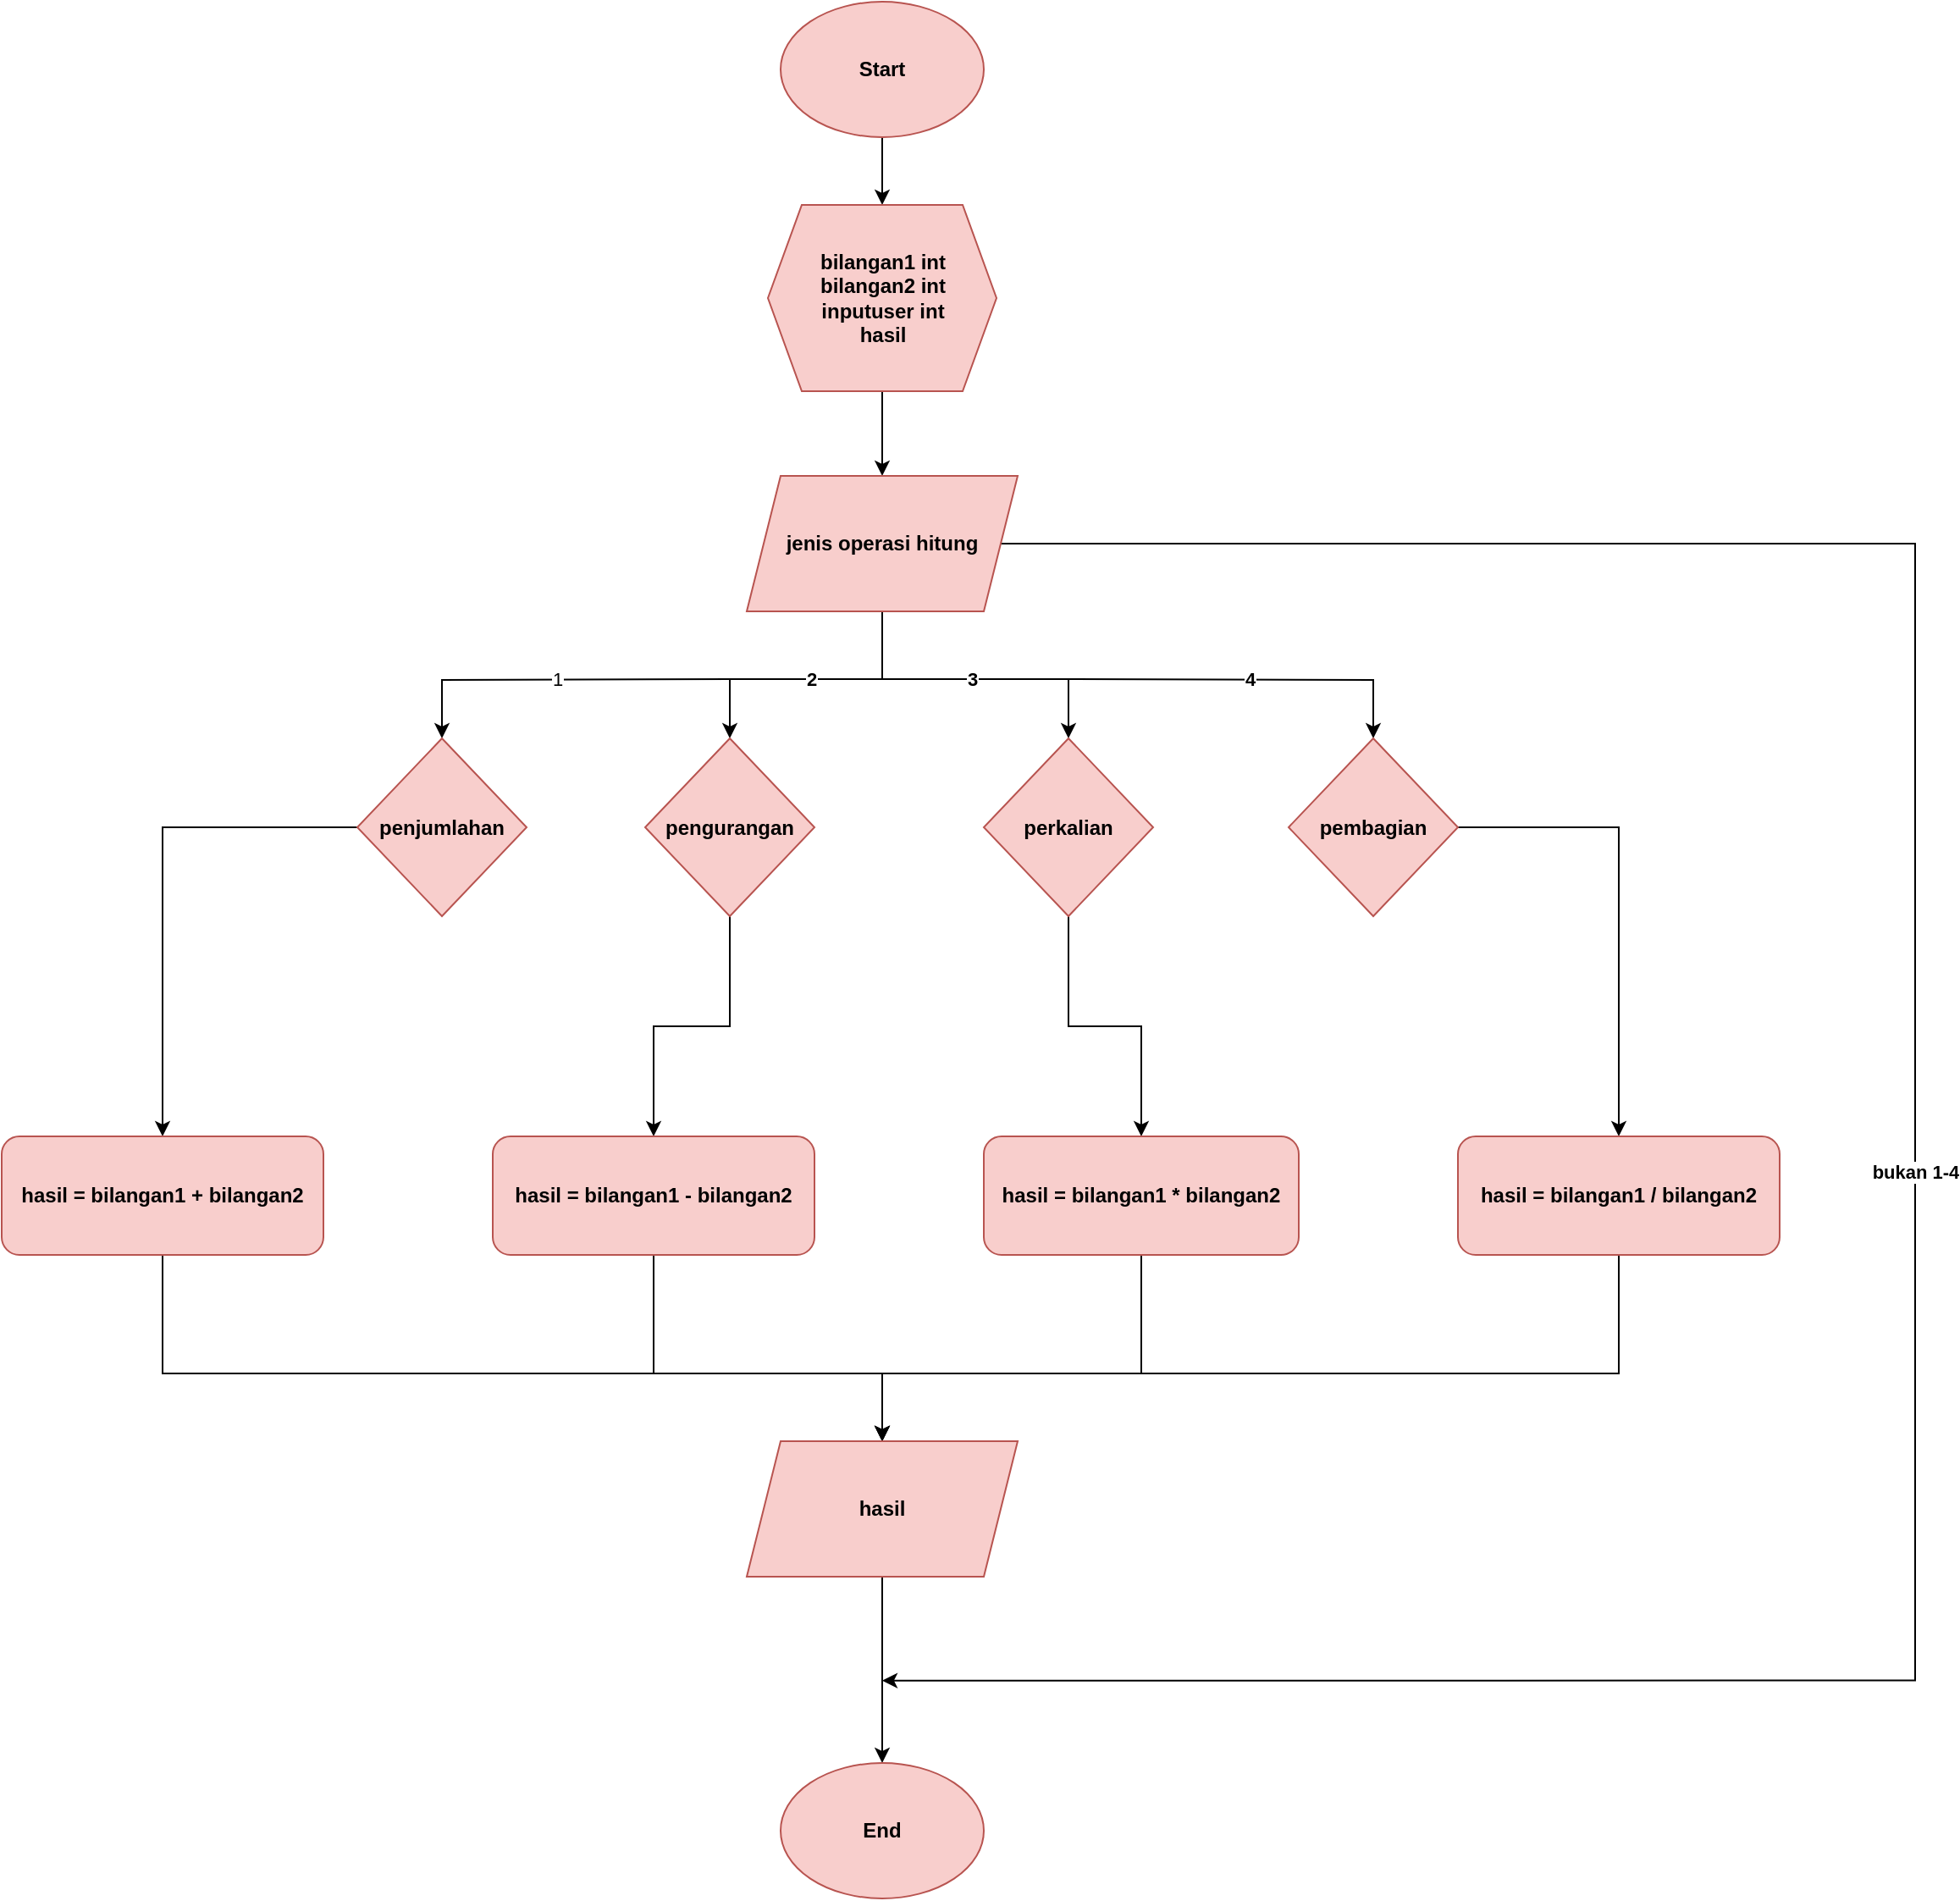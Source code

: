 <mxfile version="24.7.10">
  <diagram id="C5RBs43oDa-KdzZeNtuy" name="Page-1">
    <mxGraphModel dx="2587" dy="920" grid="1" gridSize="10" guides="1" tooltips="1" connect="1" arrows="1" fold="1" page="1" pageScale="1" pageWidth="827" pageHeight="1169" math="0" shadow="0">
      <root>
        <mxCell id="WIyWlLk6GJQsqaUBKTNV-0" />
        <mxCell id="WIyWlLk6GJQsqaUBKTNV-1" parent="WIyWlLk6GJQsqaUBKTNV-0" />
        <mxCell id="hHKJ98XzcOKTEjuoMSRf-2" style="edgeStyle=orthogonalEdgeStyle;rounded=0;orthogonalLoop=1;jettySize=auto;html=1;entryX=0.5;entryY=0;entryDx=0;entryDy=0;" edge="1" parent="WIyWlLk6GJQsqaUBKTNV-1" source="hHKJ98XzcOKTEjuoMSRf-0" target="hHKJ98XzcOKTEjuoMSRf-1">
          <mxGeometry relative="1" as="geometry" />
        </mxCell>
        <mxCell id="hHKJ98XzcOKTEjuoMSRf-0" value="&lt;b&gt;Start&lt;/b&gt;" style="ellipse;whiteSpace=wrap;html=1;fillColor=#f8cecc;strokeColor=#b85450;" vertex="1" parent="WIyWlLk6GJQsqaUBKTNV-1">
          <mxGeometry x="340" y="70" width="120" height="80" as="geometry" />
        </mxCell>
        <mxCell id="hHKJ98XzcOKTEjuoMSRf-4" style="edgeStyle=orthogonalEdgeStyle;rounded=0;orthogonalLoop=1;jettySize=auto;html=1;" edge="1" parent="WIyWlLk6GJQsqaUBKTNV-1" source="hHKJ98XzcOKTEjuoMSRf-1" target="hHKJ98XzcOKTEjuoMSRf-3">
          <mxGeometry relative="1" as="geometry" />
        </mxCell>
        <mxCell id="hHKJ98XzcOKTEjuoMSRf-1" value="&lt;b&gt;bilangan1 int&lt;/b&gt;&lt;div&gt;&lt;b&gt;bilangan2 int&lt;/b&gt;&lt;/div&gt;&lt;div&gt;&lt;b&gt;inputuser int&lt;/b&gt;&lt;/div&gt;&lt;div&gt;&lt;b&gt;hasil&lt;/b&gt;&lt;/div&gt;" style="shape=hexagon;perimeter=hexagonPerimeter2;whiteSpace=wrap;html=1;fixedSize=1;fillColor=#f8cecc;strokeColor=#b85450;" vertex="1" parent="WIyWlLk6GJQsqaUBKTNV-1">
          <mxGeometry x="332.5" y="190" width="135" height="110" as="geometry" />
        </mxCell>
        <mxCell id="hHKJ98XzcOKTEjuoMSRf-10" value="&lt;b&gt;2&lt;/b&gt;" style="edgeStyle=orthogonalEdgeStyle;rounded=0;orthogonalLoop=1;jettySize=auto;html=1;entryX=0.5;entryY=0;entryDx=0;entryDy=0;" edge="1" parent="WIyWlLk6GJQsqaUBKTNV-1" source="hHKJ98XzcOKTEjuoMSRf-3" target="hHKJ98XzcOKTEjuoMSRf-6">
          <mxGeometry relative="1" as="geometry">
            <Array as="points">
              <mxPoint x="400" y="470" />
              <mxPoint x="310" y="470" />
            </Array>
          </mxGeometry>
        </mxCell>
        <mxCell id="hHKJ98XzcOKTEjuoMSRf-14" value="3" style="edgeStyle=orthogonalEdgeStyle;rounded=0;orthogonalLoop=1;jettySize=auto;html=1;entryX=0.5;entryY=0;entryDx=0;entryDy=0;fontStyle=1" edge="1" parent="WIyWlLk6GJQsqaUBKTNV-1" source="hHKJ98XzcOKTEjuoMSRf-3" target="hHKJ98XzcOKTEjuoMSRf-7">
          <mxGeometry relative="1" as="geometry">
            <Array as="points">
              <mxPoint x="400" y="470" />
              <mxPoint x="510" y="470" />
            </Array>
          </mxGeometry>
        </mxCell>
        <mxCell id="hHKJ98XzcOKTEjuoMSRf-18" value="1" style="edgeStyle=orthogonalEdgeStyle;rounded=0;orthogonalLoop=1;jettySize=auto;html=1;entryX=0.5;entryY=0;entryDx=0;entryDy=0;" edge="1" parent="WIyWlLk6GJQsqaUBKTNV-1" target="hHKJ98XzcOKTEjuoMSRf-17">
          <mxGeometry relative="1" as="geometry">
            <mxPoint x="310" y="470" as="sourcePoint" />
          </mxGeometry>
        </mxCell>
        <mxCell id="hHKJ98XzcOKTEjuoMSRf-20" value="4" style="edgeStyle=orthogonalEdgeStyle;rounded=0;orthogonalLoop=1;jettySize=auto;html=1;entryX=0.5;entryY=0;entryDx=0;entryDy=0;fontStyle=1" edge="1" parent="WIyWlLk6GJQsqaUBKTNV-1" target="hHKJ98XzcOKTEjuoMSRf-8">
          <mxGeometry relative="1" as="geometry">
            <mxPoint x="510" y="470" as="sourcePoint" />
          </mxGeometry>
        </mxCell>
        <mxCell id="hHKJ98XzcOKTEjuoMSRf-40" value="&lt;b&gt;bukan 1-4&lt;/b&gt;" style="edgeStyle=orthogonalEdgeStyle;rounded=0;orthogonalLoop=1;jettySize=auto;html=1;exitX=1;exitY=0.5;exitDx=0;exitDy=0;" edge="1" parent="WIyWlLk6GJQsqaUBKTNV-1" source="hHKJ98XzcOKTEjuoMSRf-3">
          <mxGeometry relative="1" as="geometry">
            <mxPoint x="400" y="1061.333" as="targetPoint" />
            <Array as="points">
              <mxPoint x="1010" y="390" />
              <mxPoint x="1010" y="1061" />
            </Array>
          </mxGeometry>
        </mxCell>
        <mxCell id="hHKJ98XzcOKTEjuoMSRf-3" value="&lt;b&gt;jenis operasi hitung&lt;/b&gt;" style="shape=parallelogram;perimeter=parallelogramPerimeter;whiteSpace=wrap;html=1;fixedSize=1;fillColor=#f8cecc;strokeColor=#b85450;" vertex="1" parent="WIyWlLk6GJQsqaUBKTNV-1">
          <mxGeometry x="320" y="350" width="160" height="80" as="geometry" />
        </mxCell>
        <mxCell id="hHKJ98XzcOKTEjuoMSRf-26" style="edgeStyle=orthogonalEdgeStyle;rounded=0;orthogonalLoop=1;jettySize=auto;html=1;entryX=0.5;entryY=0;entryDx=0;entryDy=0;" edge="1" parent="WIyWlLk6GJQsqaUBKTNV-1" source="hHKJ98XzcOKTEjuoMSRf-6" target="hHKJ98XzcOKTEjuoMSRf-22">
          <mxGeometry relative="1" as="geometry" />
        </mxCell>
        <mxCell id="hHKJ98XzcOKTEjuoMSRf-6" value="&lt;b&gt;pengurangan&lt;/b&gt;" style="rhombus;whiteSpace=wrap;html=1;fillColor=#f8cecc;strokeColor=#b85450;" vertex="1" parent="WIyWlLk6GJQsqaUBKTNV-1">
          <mxGeometry x="260" y="505" width="100" height="105" as="geometry" />
        </mxCell>
        <mxCell id="hHKJ98XzcOKTEjuoMSRf-27" style="edgeStyle=orthogonalEdgeStyle;rounded=0;orthogonalLoop=1;jettySize=auto;html=1;" edge="1" parent="WIyWlLk6GJQsqaUBKTNV-1" source="hHKJ98XzcOKTEjuoMSRf-7" target="hHKJ98XzcOKTEjuoMSRf-23">
          <mxGeometry relative="1" as="geometry" />
        </mxCell>
        <mxCell id="hHKJ98XzcOKTEjuoMSRf-7" value="&lt;b&gt;perkalian&lt;/b&gt;" style="rhombus;whiteSpace=wrap;html=1;fillColor=#f8cecc;strokeColor=#b85450;" vertex="1" parent="WIyWlLk6GJQsqaUBKTNV-1">
          <mxGeometry x="460" y="505" width="100" height="105" as="geometry" />
        </mxCell>
        <mxCell id="hHKJ98XzcOKTEjuoMSRf-28" style="edgeStyle=orthogonalEdgeStyle;rounded=0;orthogonalLoop=1;jettySize=auto;html=1;entryX=0.5;entryY=0;entryDx=0;entryDy=0;" edge="1" parent="WIyWlLk6GJQsqaUBKTNV-1" source="hHKJ98XzcOKTEjuoMSRf-8" target="hHKJ98XzcOKTEjuoMSRf-24">
          <mxGeometry relative="1" as="geometry">
            <Array as="points">
              <mxPoint x="835" y="558" />
            </Array>
          </mxGeometry>
        </mxCell>
        <mxCell id="hHKJ98XzcOKTEjuoMSRf-8" value="&lt;b&gt;pembagian&lt;/b&gt;" style="rhombus;whiteSpace=wrap;html=1;fillColor=#f8cecc;strokeColor=#b85450;" vertex="1" parent="WIyWlLk6GJQsqaUBKTNV-1">
          <mxGeometry x="640" y="505" width="100" height="105" as="geometry" />
        </mxCell>
        <mxCell id="hHKJ98XzcOKTEjuoMSRf-30" style="edgeStyle=orthogonalEdgeStyle;rounded=0;orthogonalLoop=1;jettySize=auto;html=1;" edge="1" parent="WIyWlLk6GJQsqaUBKTNV-1" source="hHKJ98XzcOKTEjuoMSRf-17" target="hHKJ98XzcOKTEjuoMSRf-21">
          <mxGeometry relative="1" as="geometry" />
        </mxCell>
        <mxCell id="hHKJ98XzcOKTEjuoMSRf-17" value="penjumlahan" style="rhombus;whiteSpace=wrap;html=1;fillColor=#f8cecc;strokeColor=#b85450;fontStyle=1" vertex="1" parent="WIyWlLk6GJQsqaUBKTNV-1">
          <mxGeometry x="90" y="505" width="100" height="105" as="geometry" />
        </mxCell>
        <mxCell id="hHKJ98XzcOKTEjuoMSRf-33" style="edgeStyle=orthogonalEdgeStyle;rounded=0;orthogonalLoop=1;jettySize=auto;html=1;" edge="1" parent="WIyWlLk6GJQsqaUBKTNV-1" source="hHKJ98XzcOKTEjuoMSRf-21" target="hHKJ98XzcOKTEjuoMSRf-31">
          <mxGeometry relative="1" as="geometry">
            <Array as="points">
              <mxPoint x="-25" y="880" />
              <mxPoint x="400" y="880" />
            </Array>
          </mxGeometry>
        </mxCell>
        <mxCell id="hHKJ98XzcOKTEjuoMSRf-21" value="&lt;b&gt;hasil = bilangan1 + bilangan2&lt;/b&gt;" style="rounded=1;whiteSpace=wrap;html=1;fillColor=#f8cecc;strokeColor=#b85450;" vertex="1" parent="WIyWlLk6GJQsqaUBKTNV-1">
          <mxGeometry x="-120" y="740" width="190" height="70" as="geometry" />
        </mxCell>
        <mxCell id="hHKJ98XzcOKTEjuoMSRf-35" style="edgeStyle=orthogonalEdgeStyle;rounded=0;orthogonalLoop=1;jettySize=auto;html=1;entryX=0.5;entryY=0;entryDx=0;entryDy=0;" edge="1" parent="WIyWlLk6GJQsqaUBKTNV-1" source="hHKJ98XzcOKTEjuoMSRf-22" target="hHKJ98XzcOKTEjuoMSRf-31">
          <mxGeometry relative="1" as="geometry">
            <Array as="points">
              <mxPoint x="265" y="880" />
              <mxPoint x="400" y="880" />
            </Array>
          </mxGeometry>
        </mxCell>
        <mxCell id="hHKJ98XzcOKTEjuoMSRf-22" value="&lt;b&gt;hasil = bilangan1 - bilangan2&lt;/b&gt;" style="rounded=1;whiteSpace=wrap;html=1;fillColor=#f8cecc;strokeColor=#b85450;" vertex="1" parent="WIyWlLk6GJQsqaUBKTNV-1">
          <mxGeometry x="170" y="740" width="190" height="70" as="geometry" />
        </mxCell>
        <mxCell id="hHKJ98XzcOKTEjuoMSRf-36" style="edgeStyle=orthogonalEdgeStyle;rounded=0;orthogonalLoop=1;jettySize=auto;html=1;" edge="1" parent="WIyWlLk6GJQsqaUBKTNV-1" source="hHKJ98XzcOKTEjuoMSRf-23" target="hHKJ98XzcOKTEjuoMSRf-31">
          <mxGeometry relative="1" as="geometry">
            <Array as="points">
              <mxPoint x="553" y="880" />
              <mxPoint x="400" y="880" />
            </Array>
          </mxGeometry>
        </mxCell>
        <mxCell id="hHKJ98XzcOKTEjuoMSRf-23" value="&lt;b&gt;hasil = bilangan1 * bilangan2&lt;/b&gt;" style="rounded=1;whiteSpace=wrap;html=1;fillColor=#f8cecc;strokeColor=#b85450;" vertex="1" parent="WIyWlLk6GJQsqaUBKTNV-1">
          <mxGeometry x="460" y="740" width="186" height="70" as="geometry" />
        </mxCell>
        <mxCell id="hHKJ98XzcOKTEjuoMSRf-34" style="edgeStyle=orthogonalEdgeStyle;rounded=0;orthogonalLoop=1;jettySize=auto;html=1;" edge="1" parent="WIyWlLk6GJQsqaUBKTNV-1" source="hHKJ98XzcOKTEjuoMSRf-24" target="hHKJ98XzcOKTEjuoMSRf-31">
          <mxGeometry relative="1" as="geometry">
            <Array as="points">
              <mxPoint x="835" y="880" />
              <mxPoint x="400" y="880" />
            </Array>
          </mxGeometry>
        </mxCell>
        <mxCell id="hHKJ98XzcOKTEjuoMSRf-24" value="&lt;b&gt;hasil = bilangan1 / bilangan2&lt;/b&gt;" style="rounded=1;whiteSpace=wrap;html=1;fillColor=#f8cecc;strokeColor=#b85450;" vertex="1" parent="WIyWlLk6GJQsqaUBKTNV-1">
          <mxGeometry x="740" y="740" width="190" height="70" as="geometry" />
        </mxCell>
        <mxCell id="hHKJ98XzcOKTEjuoMSRf-38" style="edgeStyle=orthogonalEdgeStyle;rounded=0;orthogonalLoop=1;jettySize=auto;html=1;entryX=0.5;entryY=0;entryDx=0;entryDy=0;" edge="1" parent="WIyWlLk6GJQsqaUBKTNV-1" source="hHKJ98XzcOKTEjuoMSRf-31" target="hHKJ98XzcOKTEjuoMSRf-37">
          <mxGeometry relative="1" as="geometry" />
        </mxCell>
        <mxCell id="hHKJ98XzcOKTEjuoMSRf-31" value="&lt;b&gt;hasil&lt;/b&gt;" style="shape=parallelogram;perimeter=parallelogramPerimeter;whiteSpace=wrap;html=1;fixedSize=1;fillColor=#f8cecc;strokeColor=#b85450;" vertex="1" parent="WIyWlLk6GJQsqaUBKTNV-1">
          <mxGeometry x="320" y="920" width="160" height="80" as="geometry" />
        </mxCell>
        <mxCell id="hHKJ98XzcOKTEjuoMSRf-37" value="&lt;b&gt;End&lt;/b&gt;" style="ellipse;whiteSpace=wrap;html=1;fillColor=#f8cecc;strokeColor=#b85450;" vertex="1" parent="WIyWlLk6GJQsqaUBKTNV-1">
          <mxGeometry x="340" y="1110" width="120" height="80" as="geometry" />
        </mxCell>
      </root>
    </mxGraphModel>
  </diagram>
</mxfile>
